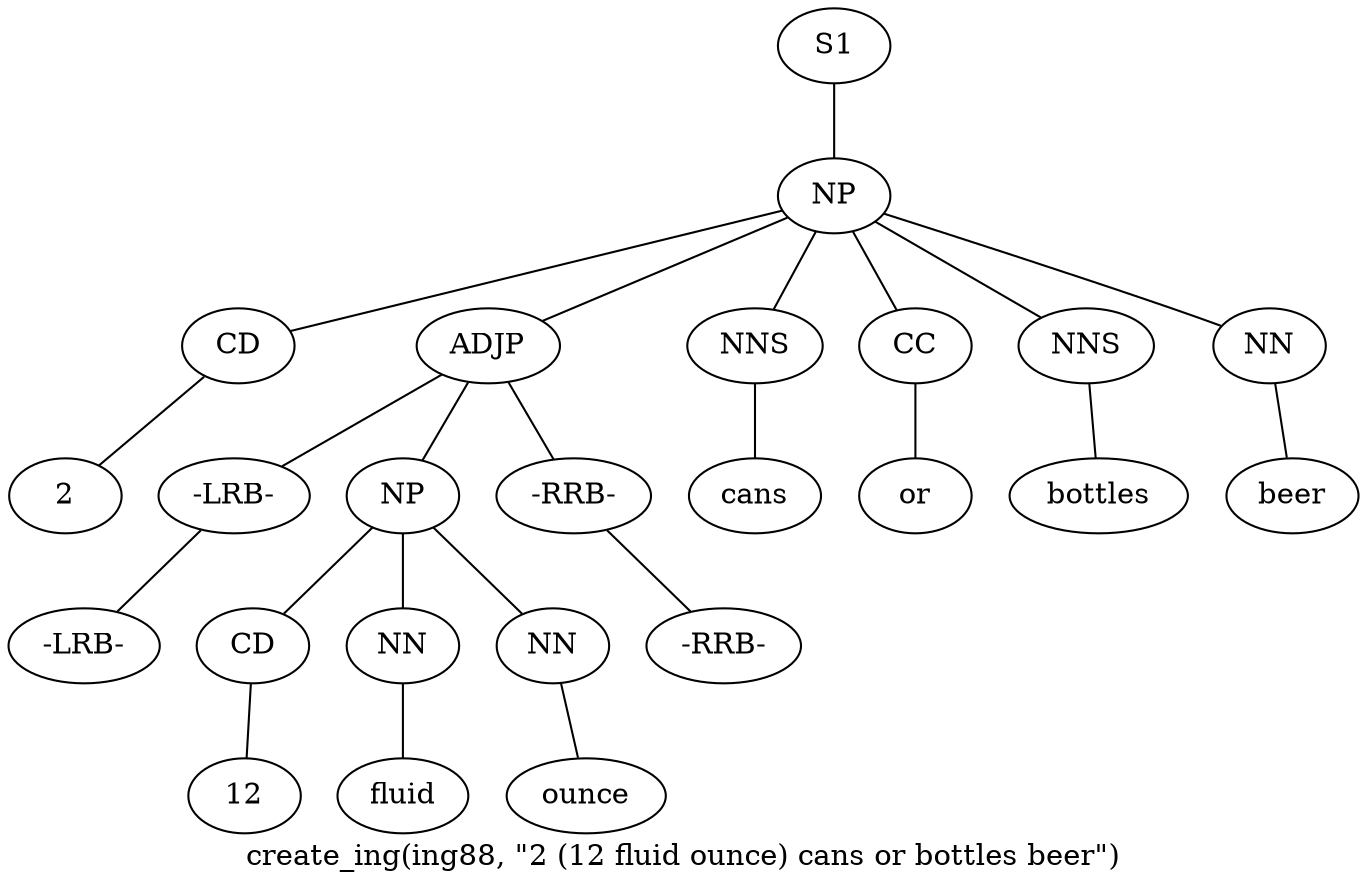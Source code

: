 graph SyntaxGraph {
	label = "create_ing(ing88, \"2 (12 fluid ounce) cans or bottles beer\")";
	Node0 [label="S1"];
	Node1 [label="NP"];
	Node2 [label="CD"];
	Node3 [label="2"];
	Node4 [label="ADJP"];
	Node5 [label="-LRB-"];
	Node6 [label="-LRB-"];
	Node7 [label="NP"];
	Node8 [label="CD"];
	Node9 [label="12"];
	Node10 [label="NN"];
	Node11 [label="fluid"];
	Node12 [label="NN"];
	Node13 [label="ounce"];
	Node14 [label="-RRB-"];
	Node15 [label="-RRB-"];
	Node16 [label="NNS"];
	Node17 [label="cans"];
	Node18 [label="CC"];
	Node19 [label="or"];
	Node20 [label="NNS"];
	Node21 [label="bottles"];
	Node22 [label="NN"];
	Node23 [label="beer"];

	Node0 -- Node1;
	Node1 -- Node2;
	Node1 -- Node4;
	Node1 -- Node16;
	Node1 -- Node18;
	Node1 -- Node20;
	Node1 -- Node22;
	Node2 -- Node3;
	Node4 -- Node5;
	Node4 -- Node7;
	Node4 -- Node14;
	Node5 -- Node6;
	Node7 -- Node8;
	Node7 -- Node10;
	Node7 -- Node12;
	Node8 -- Node9;
	Node10 -- Node11;
	Node12 -- Node13;
	Node14 -- Node15;
	Node16 -- Node17;
	Node18 -- Node19;
	Node20 -- Node21;
	Node22 -- Node23;
}